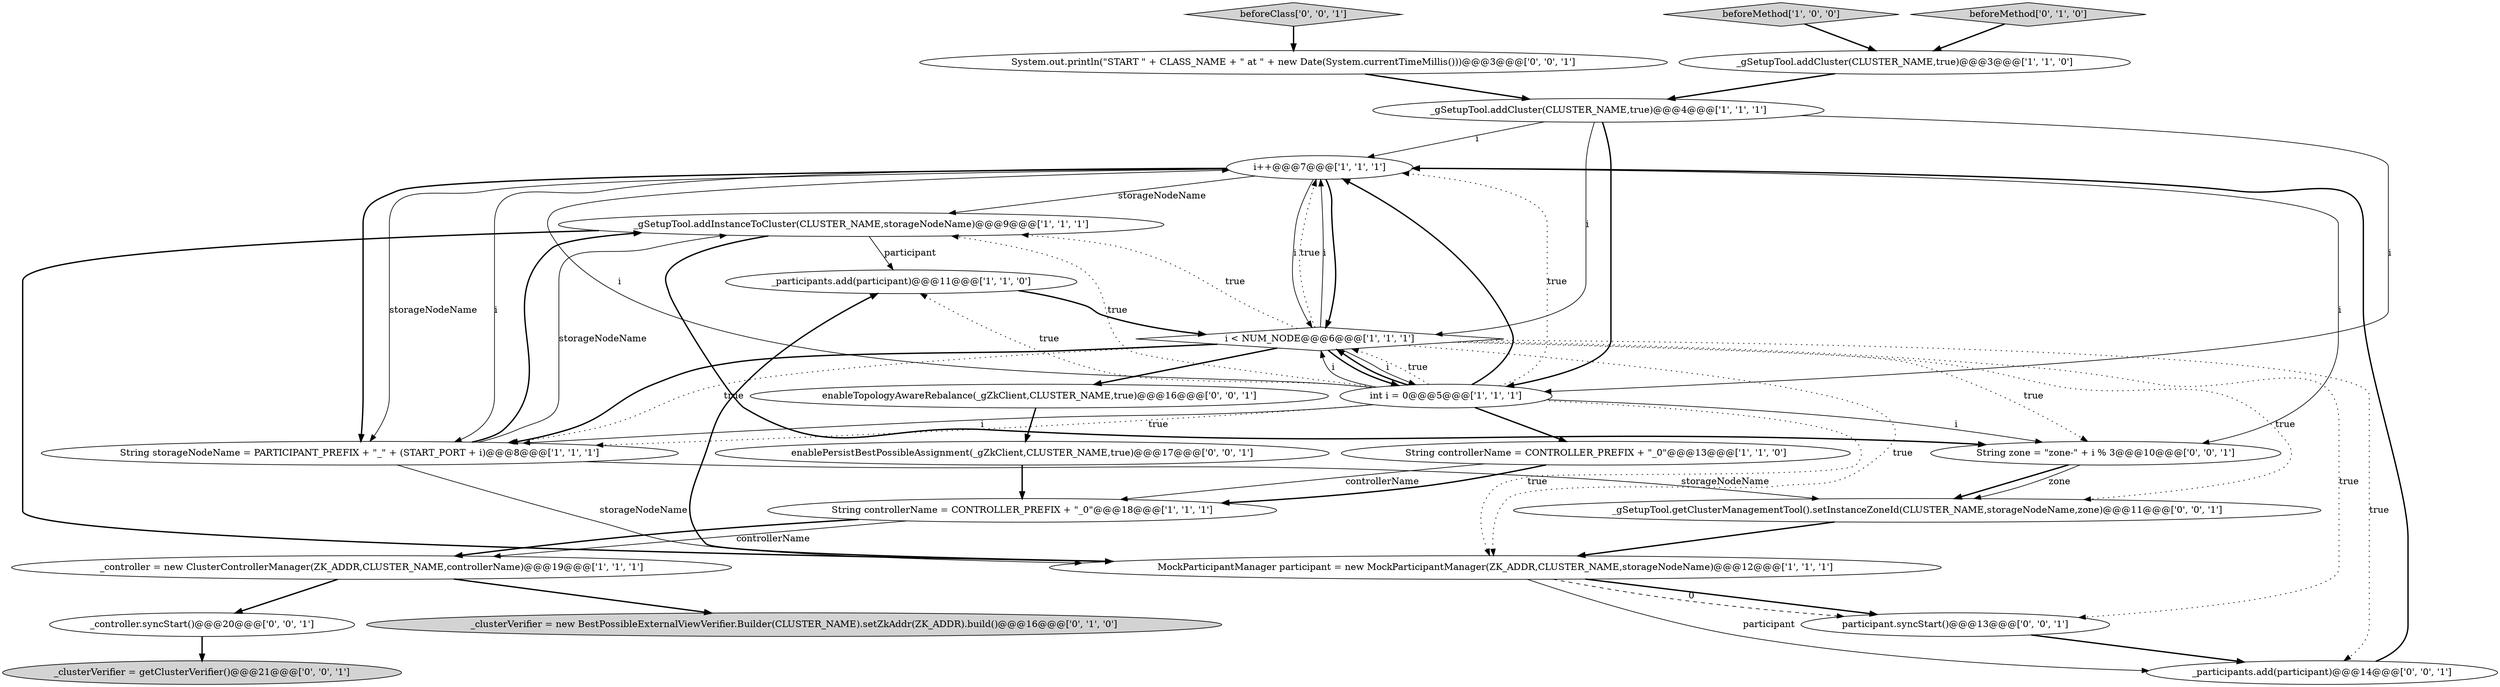 digraph {
9 [style = filled, label = "i++@@@7@@@['1', '1', '1']", fillcolor = white, shape = ellipse image = "AAA0AAABBB1BBB"];
23 [style = filled, label = "System.out.println(\"START \" + CLASS_NAME + \" at \" + new Date(System.currentTimeMillis()))@@@3@@@['0', '0', '1']", fillcolor = white, shape = ellipse image = "AAA0AAABBB3BBB"];
24 [style = filled, label = "participant.syncStart()@@@13@@@['0', '0', '1']", fillcolor = white, shape = ellipse image = "AAA0AAABBB3BBB"];
13 [style = filled, label = "_clusterVerifier = new BestPossibleExternalViewVerifier.Builder(CLUSTER_NAME).setZkAddr(ZK_ADDR).build()@@@16@@@['0', '1', '0']", fillcolor = lightgray, shape = ellipse image = "AAA1AAABBB2BBB"];
22 [style = filled, label = "_gSetupTool.getClusterManagementTool().setInstanceZoneId(CLUSTER_NAME,storageNodeName,zone)@@@11@@@['0', '0', '1']", fillcolor = white, shape = ellipse image = "AAA0AAABBB3BBB"];
18 [style = filled, label = "_controller.syncStart()@@@20@@@['0', '0', '1']", fillcolor = white, shape = ellipse image = "AAA0AAABBB3BBB"];
1 [style = filled, label = "_gSetupTool.addCluster(CLUSTER_NAME,true)@@@3@@@['1', '1', '0']", fillcolor = white, shape = ellipse image = "AAA0AAABBB1BBB"];
8 [style = filled, label = "_gSetupTool.addInstanceToCluster(CLUSTER_NAME,storageNodeName)@@@9@@@['1', '1', '1']", fillcolor = white, shape = ellipse image = "AAA0AAABBB1BBB"];
0 [style = filled, label = "_gSetupTool.addCluster(CLUSTER_NAME,true)@@@4@@@['1', '1', '1']", fillcolor = white, shape = ellipse image = "AAA0AAABBB1BBB"];
3 [style = filled, label = "beforeMethod['1', '0', '0']", fillcolor = lightgray, shape = diamond image = "AAA0AAABBB1BBB"];
6 [style = filled, label = "_participants.add(participant)@@@11@@@['1', '1', '0']", fillcolor = white, shape = ellipse image = "AAA0AAABBB1BBB"];
15 [style = filled, label = "String zone = \"zone-\" + i % 3@@@10@@@['0', '0', '1']", fillcolor = white, shape = ellipse image = "AAA0AAABBB3BBB"];
16 [style = filled, label = "_clusterVerifier = getClusterVerifier()@@@21@@@['0', '0', '1']", fillcolor = lightgray, shape = ellipse image = "AAA0AAABBB3BBB"];
12 [style = filled, label = "String controllerName = CONTROLLER_PREFIX + \"_0\"@@@18@@@['1', '1', '1']", fillcolor = white, shape = ellipse image = "AAA0AAABBB1BBB"];
4 [style = filled, label = "String controllerName = CONTROLLER_PREFIX + \"_0\"@@@13@@@['1', '1', '0']", fillcolor = white, shape = ellipse image = "AAA0AAABBB1BBB"];
2 [style = filled, label = "i < NUM_NODE@@@6@@@['1', '1', '1']", fillcolor = white, shape = diamond image = "AAA0AAABBB1BBB"];
11 [style = filled, label = "_controller = new ClusterControllerManager(ZK_ADDR,CLUSTER_NAME,controllerName)@@@19@@@['1', '1', '1']", fillcolor = white, shape = ellipse image = "AAA0AAABBB1BBB"];
19 [style = filled, label = "enableTopologyAwareRebalance(_gZkClient,CLUSTER_NAME,true)@@@16@@@['0', '0', '1']", fillcolor = white, shape = ellipse image = "AAA0AAABBB3BBB"];
14 [style = filled, label = "beforeMethod['0', '1', '0']", fillcolor = lightgray, shape = diamond image = "AAA0AAABBB2BBB"];
7 [style = filled, label = "int i = 0@@@5@@@['1', '1', '1']", fillcolor = white, shape = ellipse image = "AAA0AAABBB1BBB"];
21 [style = filled, label = "beforeClass['0', '0', '1']", fillcolor = lightgray, shape = diamond image = "AAA0AAABBB3BBB"];
5 [style = filled, label = "String storageNodeName = PARTICIPANT_PREFIX + \"_\" + (START_PORT + i)@@@8@@@['1', '1', '1']", fillcolor = white, shape = ellipse image = "AAA0AAABBB1BBB"];
20 [style = filled, label = "enablePersistBestPossibleAssignment(_gZkClient,CLUSTER_NAME,true)@@@17@@@['0', '0', '1']", fillcolor = white, shape = ellipse image = "AAA0AAABBB3BBB"];
17 [style = filled, label = "_participants.add(participant)@@@14@@@['0', '0', '1']", fillcolor = white, shape = ellipse image = "AAA0AAABBB3BBB"];
10 [style = filled, label = "MockParticipantManager participant = new MockParticipantManager(ZK_ADDR,CLUSTER_NAME,storageNodeName)@@@12@@@['1', '1', '1']", fillcolor = white, shape = ellipse image = "AAA0AAABBB1BBB"];
7->2 [style = dotted, label="true"];
2->24 [style = dotted, label="true"];
7->9 [style = solid, label="i"];
2->17 [style = dotted, label="true"];
5->8 [style = bold, label=""];
10->24 [style = bold, label=""];
10->6 [style = bold, label=""];
7->2 [style = solid, label="i"];
2->7 [style = bold, label=""];
2->9 [style = solid, label="i"];
2->8 [style = dotted, label="true"];
0->7 [style = bold, label=""];
2->5 [style = bold, label=""];
7->9 [style = bold, label=""];
7->8 [style = dotted, label="true"];
19->20 [style = bold, label=""];
9->15 [style = solid, label="i"];
7->10 [style = dotted, label="true"];
9->5 [style = solid, label="storageNodeName"];
2->9 [style = dotted, label="true"];
24->17 [style = bold, label=""];
9->2 [style = bold, label=""];
2->5 [style = dotted, label="true"];
11->18 [style = bold, label=""];
15->22 [style = bold, label=""];
9->8 [style = solid, label="storageNodeName"];
5->10 [style = solid, label="storageNodeName"];
7->9 [style = dotted, label="true"];
23->0 [style = bold, label=""];
4->12 [style = solid, label="controllerName"];
3->1 [style = bold, label=""];
6->2 [style = bold, label=""];
7->6 [style = dotted, label="true"];
2->10 [style = dotted, label="true"];
14->1 [style = bold, label=""];
7->5 [style = dotted, label="true"];
0->9 [style = solid, label="i"];
2->19 [style = bold, label=""];
10->24 [style = dashed, label="0"];
10->17 [style = solid, label="participant"];
7->15 [style = solid, label="i"];
2->15 [style = dotted, label="true"];
2->7 [style = solid, label="i"];
7->4 [style = bold, label=""];
12->11 [style = solid, label="controllerName"];
0->7 [style = solid, label="i"];
17->9 [style = bold, label=""];
18->16 [style = bold, label=""];
9->2 [style = solid, label="i"];
11->13 [style = bold, label=""];
4->12 [style = bold, label=""];
2->22 [style = dotted, label="true"];
8->6 [style = solid, label="participant"];
12->11 [style = bold, label=""];
15->22 [style = solid, label="zone"];
5->8 [style = solid, label="storageNodeName"];
21->23 [style = bold, label=""];
9->5 [style = solid, label="i"];
9->5 [style = bold, label=""];
22->10 [style = bold, label=""];
20->12 [style = bold, label=""];
8->10 [style = bold, label=""];
7->5 [style = solid, label="i"];
8->15 [style = bold, label=""];
0->2 [style = solid, label="i"];
5->22 [style = solid, label="storageNodeName"];
1->0 [style = bold, label=""];
7->2 [style = bold, label=""];
}
